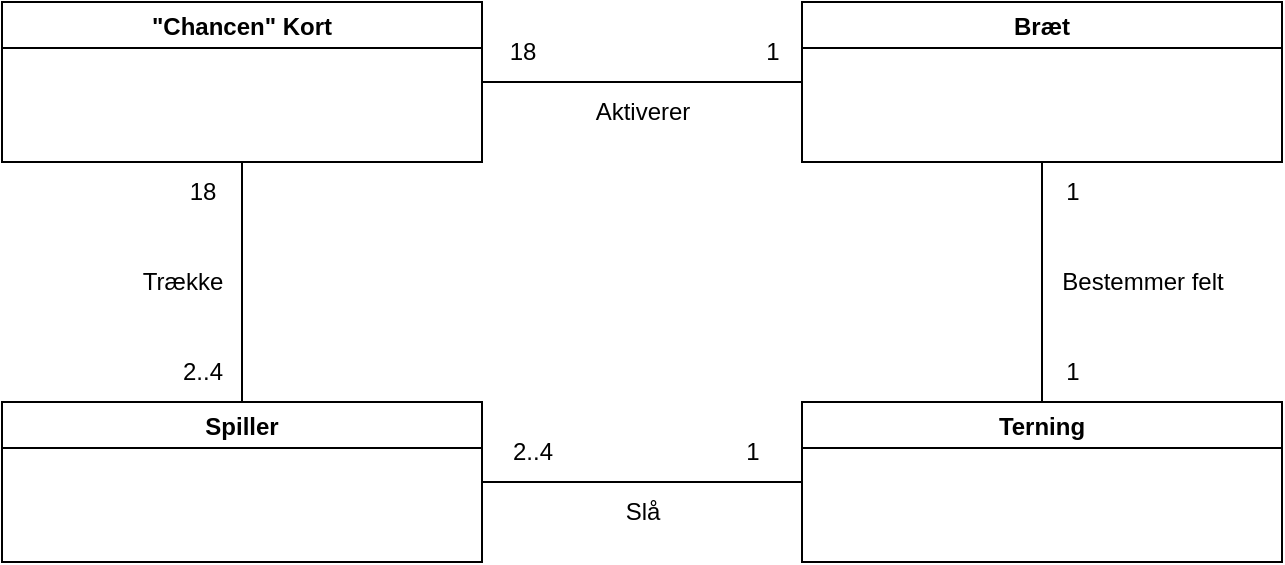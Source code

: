 <mxfile version="20.5.3" type="github">
  <diagram id="KfmTYLh3PFuOkK2bmXB0" name="Side-1">
    <mxGraphModel dx="841" dy="630" grid="1" gridSize="10" guides="1" tooltips="1" connect="1" arrows="1" fold="1" page="1" pageScale="1" pageWidth="827" pageHeight="1169" math="0" shadow="0">
      <root>
        <mxCell id="0" />
        <mxCell id="1" parent="0" />
        <mxCell id="dZQihnruVuZbL1syrKcs-2" value="Spiller" style="swimlane;" parent="1" vertex="1">
          <mxGeometry x="80" y="400" width="240" height="80" as="geometry" />
        </mxCell>
        <mxCell id="dZQihnruVuZbL1syrKcs-3" value="Bræt" style="swimlane;" parent="1" vertex="1">
          <mxGeometry x="480" y="200" width="240" height="80" as="geometry" />
        </mxCell>
        <mxCell id="dZQihnruVuZbL1syrKcs-4" value="Terning" style="swimlane;" parent="1" vertex="1">
          <mxGeometry x="480" y="400" width="240" height="80" as="geometry" />
        </mxCell>
        <mxCell id="dZQihnruVuZbL1syrKcs-6" value="&quot;Chancen&quot; Kort" style="swimlane;" parent="1" vertex="1">
          <mxGeometry x="80" y="200" width="240" height="80" as="geometry" />
        </mxCell>
        <mxCell id="dZQihnruVuZbL1syrKcs-7" value="" style="endArrow=none;html=1;rounded=0;exitX=0.5;exitY=0;exitDx=0;exitDy=0;entryX=0.5;entryY=1;entryDx=0;entryDy=0;" parent="1" source="dZQihnruVuZbL1syrKcs-4" target="dZQihnruVuZbL1syrKcs-3" edge="1">
          <mxGeometry width="50" height="50" relative="1" as="geometry">
            <mxPoint x="600" y="350" as="sourcePoint" />
            <mxPoint x="670" y="310" as="targetPoint" />
          </mxGeometry>
        </mxCell>
        <mxCell id="dZQihnruVuZbL1syrKcs-8" value="1" style="text;html=1;align=center;verticalAlign=middle;resizable=0;points=[];autosize=1;strokeColor=none;fillColor=none;" parent="1" vertex="1">
          <mxGeometry x="600" y="280" width="30" height="30" as="geometry" />
        </mxCell>
        <mxCell id="dZQihnruVuZbL1syrKcs-9" value="1" style="text;html=1;align=center;verticalAlign=middle;resizable=0;points=[];autosize=1;strokeColor=none;fillColor=none;glass=0;sketch=0;" parent="1" vertex="1">
          <mxGeometry x="600" y="370" width="30" height="30" as="geometry" />
        </mxCell>
        <mxCell id="dZQihnruVuZbL1syrKcs-10" value="Bestemmer felt" style="text;html=1;align=center;verticalAlign=middle;resizable=0;points=[];autosize=1;strokeColor=none;fillColor=none;" parent="1" vertex="1">
          <mxGeometry x="600" y="325" width="100" height="30" as="geometry" />
        </mxCell>
        <mxCell id="dZQihnruVuZbL1syrKcs-11" value="" style="endArrow=none;html=1;rounded=0;entryX=0;entryY=0.5;entryDx=0;entryDy=0;exitX=1;exitY=0.5;exitDx=0;exitDy=0;" parent="1" source="dZQihnruVuZbL1syrKcs-2" target="dZQihnruVuZbL1syrKcs-4" edge="1">
          <mxGeometry width="50" height="50" relative="1" as="geometry">
            <mxPoint x="380" y="490" as="sourcePoint" />
            <mxPoint x="430" y="440" as="targetPoint" />
          </mxGeometry>
        </mxCell>
        <mxCell id="dZQihnruVuZbL1syrKcs-12" value="2..4" style="text;html=1;align=center;verticalAlign=middle;resizable=0;points=[];autosize=1;strokeColor=none;fillColor=none;" parent="1" vertex="1">
          <mxGeometry x="325" y="410" width="40" height="30" as="geometry" />
        </mxCell>
        <mxCell id="dZQihnruVuZbL1syrKcs-13" value="1" style="text;html=1;align=center;verticalAlign=middle;resizable=0;points=[];autosize=1;strokeColor=none;fillColor=none;" parent="1" vertex="1">
          <mxGeometry x="440" y="410" width="30" height="30" as="geometry" />
        </mxCell>
        <mxCell id="dZQihnruVuZbL1syrKcs-14" value="" style="endArrow=none;html=1;rounded=0;entryX=0;entryY=0.5;entryDx=0;entryDy=0;exitX=1;exitY=0.5;exitDx=0;exitDy=0;" parent="1" source="dZQihnruVuZbL1syrKcs-6" target="dZQihnruVuZbL1syrKcs-3" edge="1">
          <mxGeometry width="50" height="50" relative="1" as="geometry">
            <mxPoint x="380" y="490" as="sourcePoint" />
            <mxPoint x="430" y="440" as="targetPoint" />
          </mxGeometry>
        </mxCell>
        <mxCell id="dZQihnruVuZbL1syrKcs-15" value="Slå" style="text;html=1;align=center;verticalAlign=middle;resizable=0;points=[];autosize=1;strokeColor=none;fillColor=none;glass=0;sketch=0;" parent="1" vertex="1">
          <mxGeometry x="380" y="440" width="40" height="30" as="geometry" />
        </mxCell>
        <mxCell id="dZQihnruVuZbL1syrKcs-16" value="18" style="text;html=1;align=center;verticalAlign=middle;resizable=0;points=[];autosize=1;strokeColor=none;fillColor=none;" parent="1" vertex="1">
          <mxGeometry x="320" y="210" width="40" height="30" as="geometry" />
        </mxCell>
        <mxCell id="dZQihnruVuZbL1syrKcs-17" value="1" style="text;html=1;align=center;verticalAlign=middle;resizable=0;points=[];autosize=1;strokeColor=none;fillColor=none;" parent="1" vertex="1">
          <mxGeometry x="450" y="210" width="30" height="30" as="geometry" />
        </mxCell>
        <mxCell id="dZQihnruVuZbL1syrKcs-18" value="Aktiverer" style="text;html=1;align=center;verticalAlign=middle;resizable=0;points=[];autosize=1;strokeColor=none;fillColor=none;" parent="1" vertex="1">
          <mxGeometry x="365" y="240" width="70" height="30" as="geometry" />
        </mxCell>
        <mxCell id="dZQihnruVuZbL1syrKcs-19" value="" style="endArrow=none;html=1;rounded=0;entryX=0.5;entryY=1;entryDx=0;entryDy=0;exitX=0.5;exitY=0;exitDx=0;exitDy=0;" parent="1" source="dZQihnruVuZbL1syrKcs-2" target="dZQihnruVuZbL1syrKcs-6" edge="1">
          <mxGeometry width="50" height="50" relative="1" as="geometry">
            <mxPoint x="390" y="500" as="sourcePoint" />
            <mxPoint x="440" y="450" as="targetPoint" />
          </mxGeometry>
        </mxCell>
        <mxCell id="dZQihnruVuZbL1syrKcs-20" value="18" style="text;html=1;align=center;verticalAlign=middle;resizable=0;points=[];autosize=1;strokeColor=none;fillColor=none;" parent="1" vertex="1">
          <mxGeometry x="160" y="280" width="40" height="30" as="geometry" />
        </mxCell>
        <mxCell id="dZQihnruVuZbL1syrKcs-21" value="2..4" style="text;html=1;align=center;verticalAlign=middle;resizable=0;points=[];autosize=1;strokeColor=none;fillColor=none;" parent="1" vertex="1">
          <mxGeometry x="160" y="370" width="40" height="30" as="geometry" />
        </mxCell>
        <mxCell id="dZQihnruVuZbL1syrKcs-22" value="Trække" style="text;html=1;align=center;verticalAlign=middle;resizable=0;points=[];autosize=1;strokeColor=none;fillColor=none;" parent="1" vertex="1">
          <mxGeometry x="140" y="325" width="60" height="30" as="geometry" />
        </mxCell>
      </root>
    </mxGraphModel>
  </diagram>
</mxfile>
